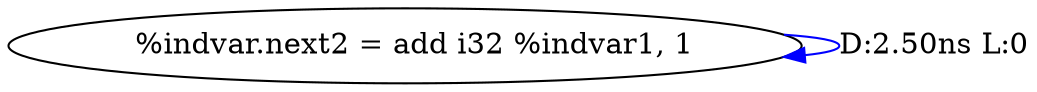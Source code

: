 digraph {
Node0x31a5190[label="  %indvar.next2 = add i32 %indvar1, 1"];
Node0x31a5190 -> Node0x31a5190[label="D:2.50ns L:0",color=blue];
}
